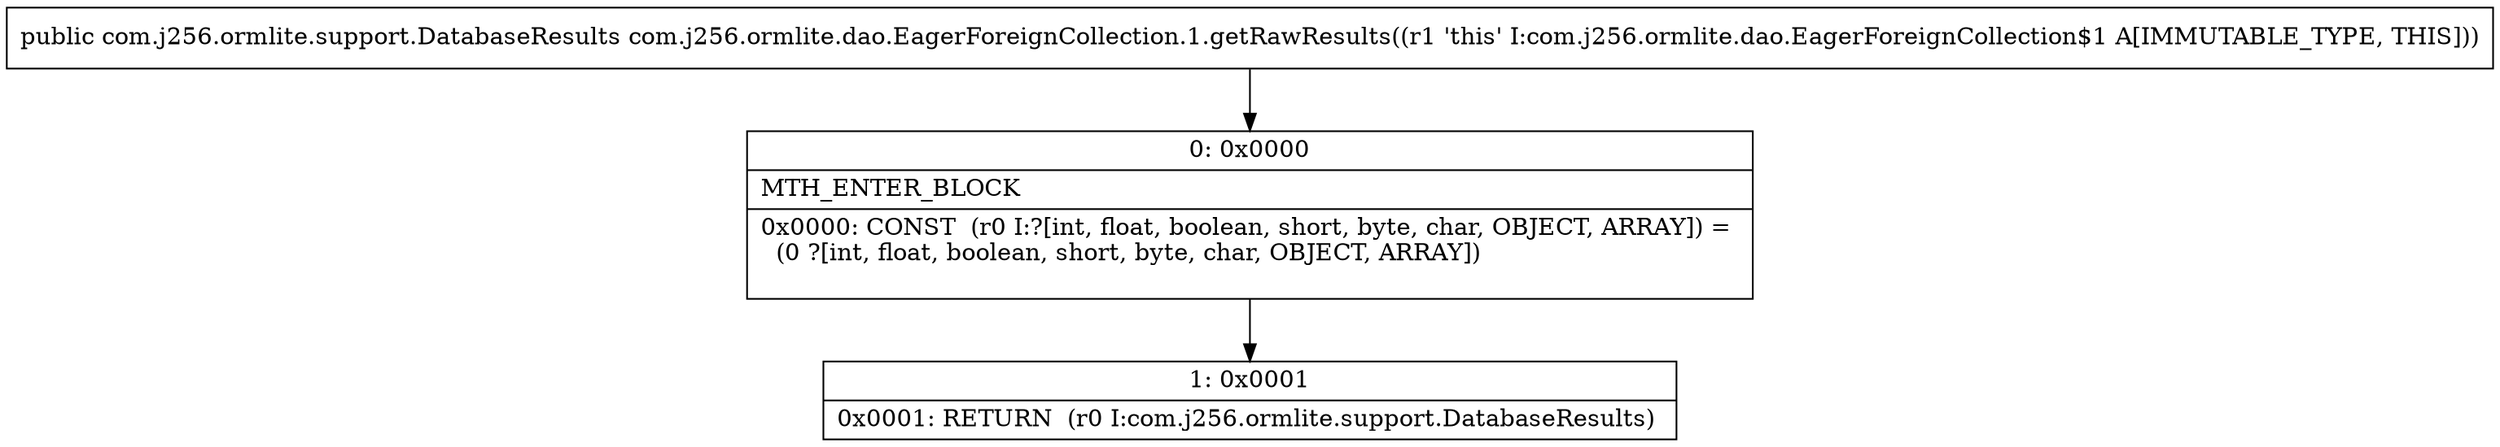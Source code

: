 digraph "CFG forcom.j256.ormlite.dao.EagerForeignCollection.1.getRawResults()Lcom\/j256\/ormlite\/support\/DatabaseResults;" {
Node_0 [shape=record,label="{0\:\ 0x0000|MTH_ENTER_BLOCK\l|0x0000: CONST  (r0 I:?[int, float, boolean, short, byte, char, OBJECT, ARRAY]) = \l  (0 ?[int, float, boolean, short, byte, char, OBJECT, ARRAY])\l \l}"];
Node_1 [shape=record,label="{1\:\ 0x0001|0x0001: RETURN  (r0 I:com.j256.ormlite.support.DatabaseResults) \l}"];
MethodNode[shape=record,label="{public com.j256.ormlite.support.DatabaseResults com.j256.ormlite.dao.EagerForeignCollection.1.getRawResults((r1 'this' I:com.j256.ormlite.dao.EagerForeignCollection$1 A[IMMUTABLE_TYPE, THIS])) }"];
MethodNode -> Node_0;
Node_0 -> Node_1;
}

